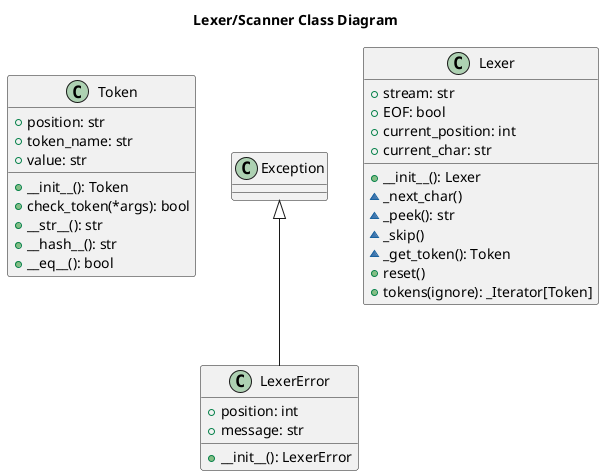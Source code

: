 @startuml
title Lexer/Scanner Class Diagram
class Token {
    + position: str
    + token_name: str
    + value: str
    + __init__(): Token
    + check_token(*args): bool
    + __str__(): str
    + __hash__(): str
    + __eq__(): bool
}
class LexerError {
    + position: int
    + message: str
    + __init__(): LexerError
}
class Lexer {
    + stream: str
    + EOF: bool
    + current_position: int
    + current_char: str
    + __init__(): Lexer
    ~ _next_char()
    ~ _peek(): str
    ~ _skip()
    ~ _get_token(): Token
    + reset()
    + tokens(ignore): _Iterator[Token]
}
class Exception

Exception <|-- LexerError
@enduml